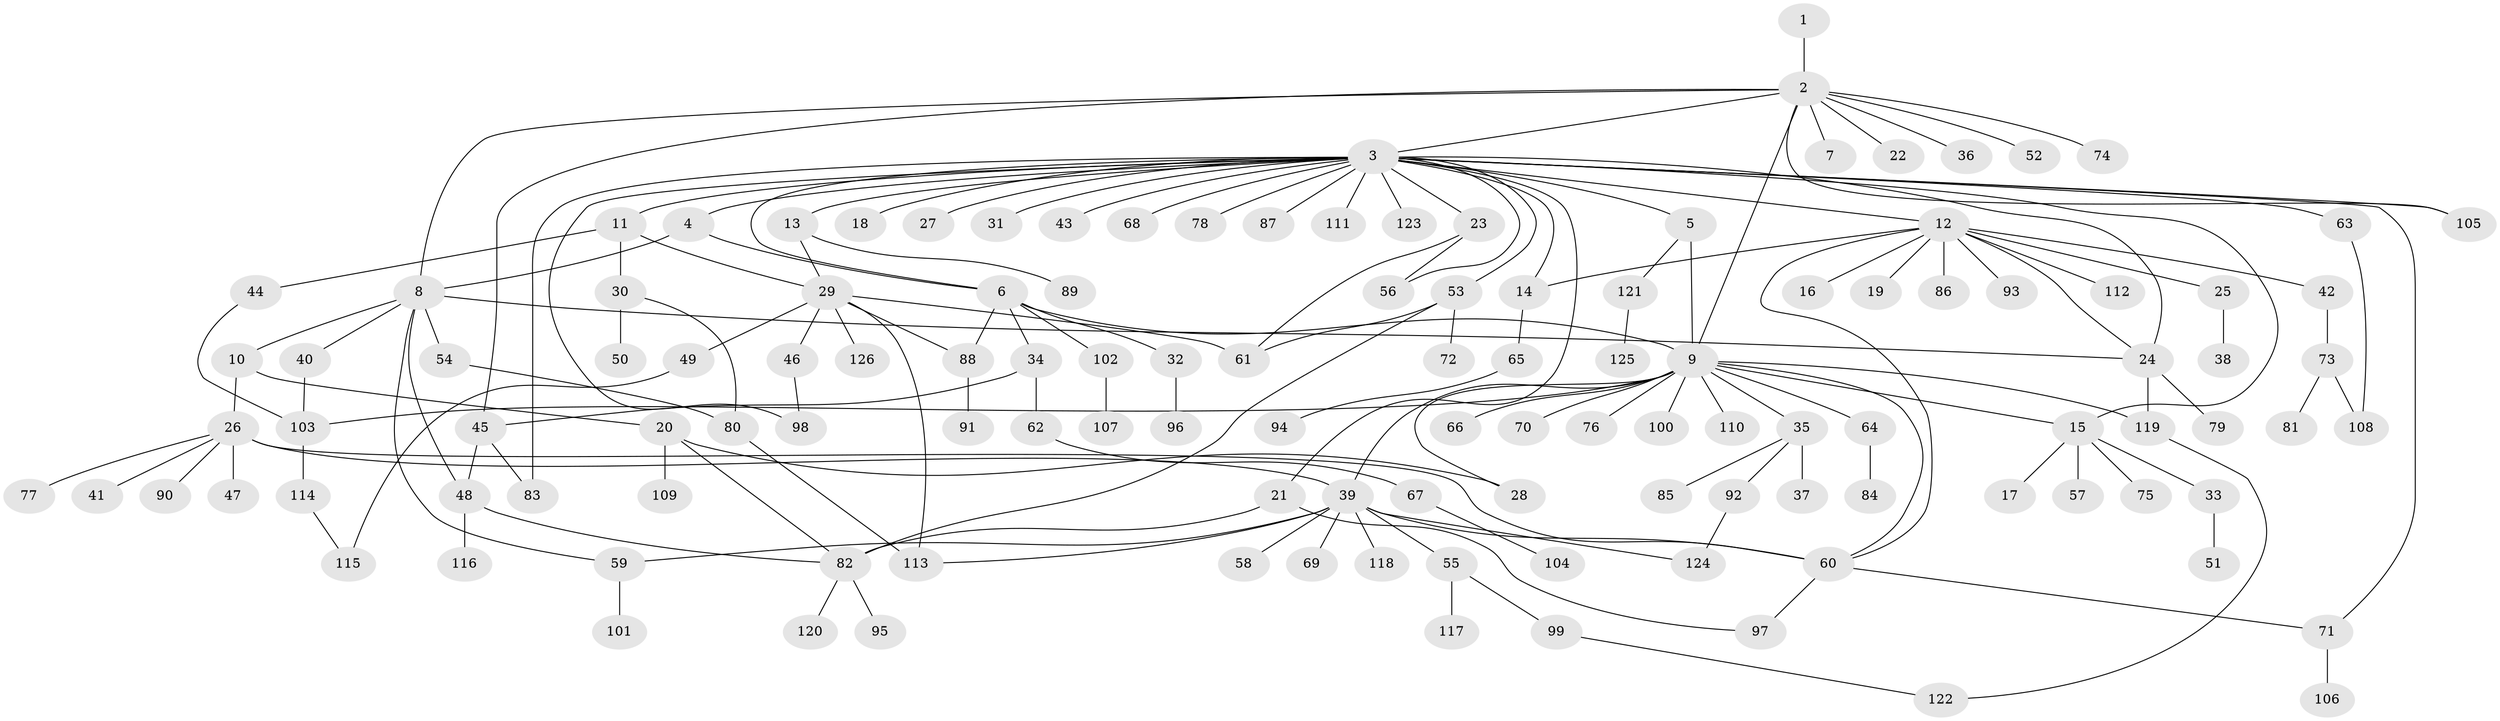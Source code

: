 // Generated by graph-tools (version 1.1) at 2025/48/03/09/25 04:48:07]
// undirected, 126 vertices, 164 edges
graph export_dot {
graph [start="1"]
  node [color=gray90,style=filled];
  1;
  2;
  3;
  4;
  5;
  6;
  7;
  8;
  9;
  10;
  11;
  12;
  13;
  14;
  15;
  16;
  17;
  18;
  19;
  20;
  21;
  22;
  23;
  24;
  25;
  26;
  27;
  28;
  29;
  30;
  31;
  32;
  33;
  34;
  35;
  36;
  37;
  38;
  39;
  40;
  41;
  42;
  43;
  44;
  45;
  46;
  47;
  48;
  49;
  50;
  51;
  52;
  53;
  54;
  55;
  56;
  57;
  58;
  59;
  60;
  61;
  62;
  63;
  64;
  65;
  66;
  67;
  68;
  69;
  70;
  71;
  72;
  73;
  74;
  75;
  76;
  77;
  78;
  79;
  80;
  81;
  82;
  83;
  84;
  85;
  86;
  87;
  88;
  89;
  90;
  91;
  92;
  93;
  94;
  95;
  96;
  97;
  98;
  99;
  100;
  101;
  102;
  103;
  104;
  105;
  106;
  107;
  108;
  109;
  110;
  111;
  112;
  113;
  114;
  115;
  116;
  117;
  118;
  119;
  120;
  121;
  122;
  123;
  124;
  125;
  126;
  1 -- 2;
  2 -- 3;
  2 -- 7;
  2 -- 8;
  2 -- 9;
  2 -- 22;
  2 -- 36;
  2 -- 45;
  2 -- 52;
  2 -- 74;
  2 -- 105;
  3 -- 4;
  3 -- 5;
  3 -- 6;
  3 -- 11;
  3 -- 12;
  3 -- 13;
  3 -- 14;
  3 -- 15;
  3 -- 18;
  3 -- 21;
  3 -- 23;
  3 -- 24;
  3 -- 27;
  3 -- 31;
  3 -- 43;
  3 -- 53;
  3 -- 56;
  3 -- 63;
  3 -- 68;
  3 -- 71;
  3 -- 78;
  3 -- 83;
  3 -- 87;
  3 -- 98;
  3 -- 105;
  3 -- 111;
  3 -- 123;
  4 -- 6;
  4 -- 8;
  5 -- 9;
  5 -- 121;
  6 -- 9;
  6 -- 32;
  6 -- 34;
  6 -- 88;
  6 -- 102;
  8 -- 10;
  8 -- 24;
  8 -- 40;
  8 -- 48;
  8 -- 54;
  8 -- 59;
  9 -- 15;
  9 -- 28;
  9 -- 35;
  9 -- 39;
  9 -- 60;
  9 -- 64;
  9 -- 66;
  9 -- 70;
  9 -- 76;
  9 -- 100;
  9 -- 103;
  9 -- 110;
  9 -- 119;
  10 -- 20;
  10 -- 26;
  11 -- 29;
  11 -- 30;
  11 -- 44;
  12 -- 14;
  12 -- 16;
  12 -- 19;
  12 -- 24;
  12 -- 25;
  12 -- 42;
  12 -- 60;
  12 -- 86;
  12 -- 93;
  12 -- 112;
  13 -- 29;
  13 -- 89;
  14 -- 65;
  15 -- 17;
  15 -- 33;
  15 -- 57;
  15 -- 75;
  20 -- 28;
  20 -- 82;
  20 -- 109;
  21 -- 82;
  21 -- 97;
  23 -- 56;
  23 -- 61;
  24 -- 79;
  24 -- 119;
  25 -- 38;
  26 -- 39;
  26 -- 41;
  26 -- 47;
  26 -- 60;
  26 -- 77;
  26 -- 90;
  29 -- 46;
  29 -- 49;
  29 -- 61;
  29 -- 88;
  29 -- 113;
  29 -- 126;
  30 -- 50;
  30 -- 80;
  32 -- 96;
  33 -- 51;
  34 -- 45;
  34 -- 62;
  35 -- 37;
  35 -- 85;
  35 -- 92;
  39 -- 55;
  39 -- 58;
  39 -- 59;
  39 -- 60;
  39 -- 69;
  39 -- 113;
  39 -- 118;
  39 -- 124;
  40 -- 103;
  42 -- 73;
  44 -- 103;
  45 -- 48;
  45 -- 83;
  46 -- 98;
  48 -- 82;
  48 -- 116;
  49 -- 115;
  53 -- 61;
  53 -- 72;
  53 -- 82;
  54 -- 80;
  55 -- 99;
  55 -- 117;
  59 -- 101;
  60 -- 71;
  60 -- 97;
  62 -- 67;
  63 -- 108;
  64 -- 84;
  65 -- 94;
  67 -- 104;
  71 -- 106;
  73 -- 81;
  73 -- 108;
  80 -- 113;
  82 -- 95;
  82 -- 120;
  88 -- 91;
  92 -- 124;
  99 -- 122;
  102 -- 107;
  103 -- 114;
  114 -- 115;
  119 -- 122;
  121 -- 125;
}
